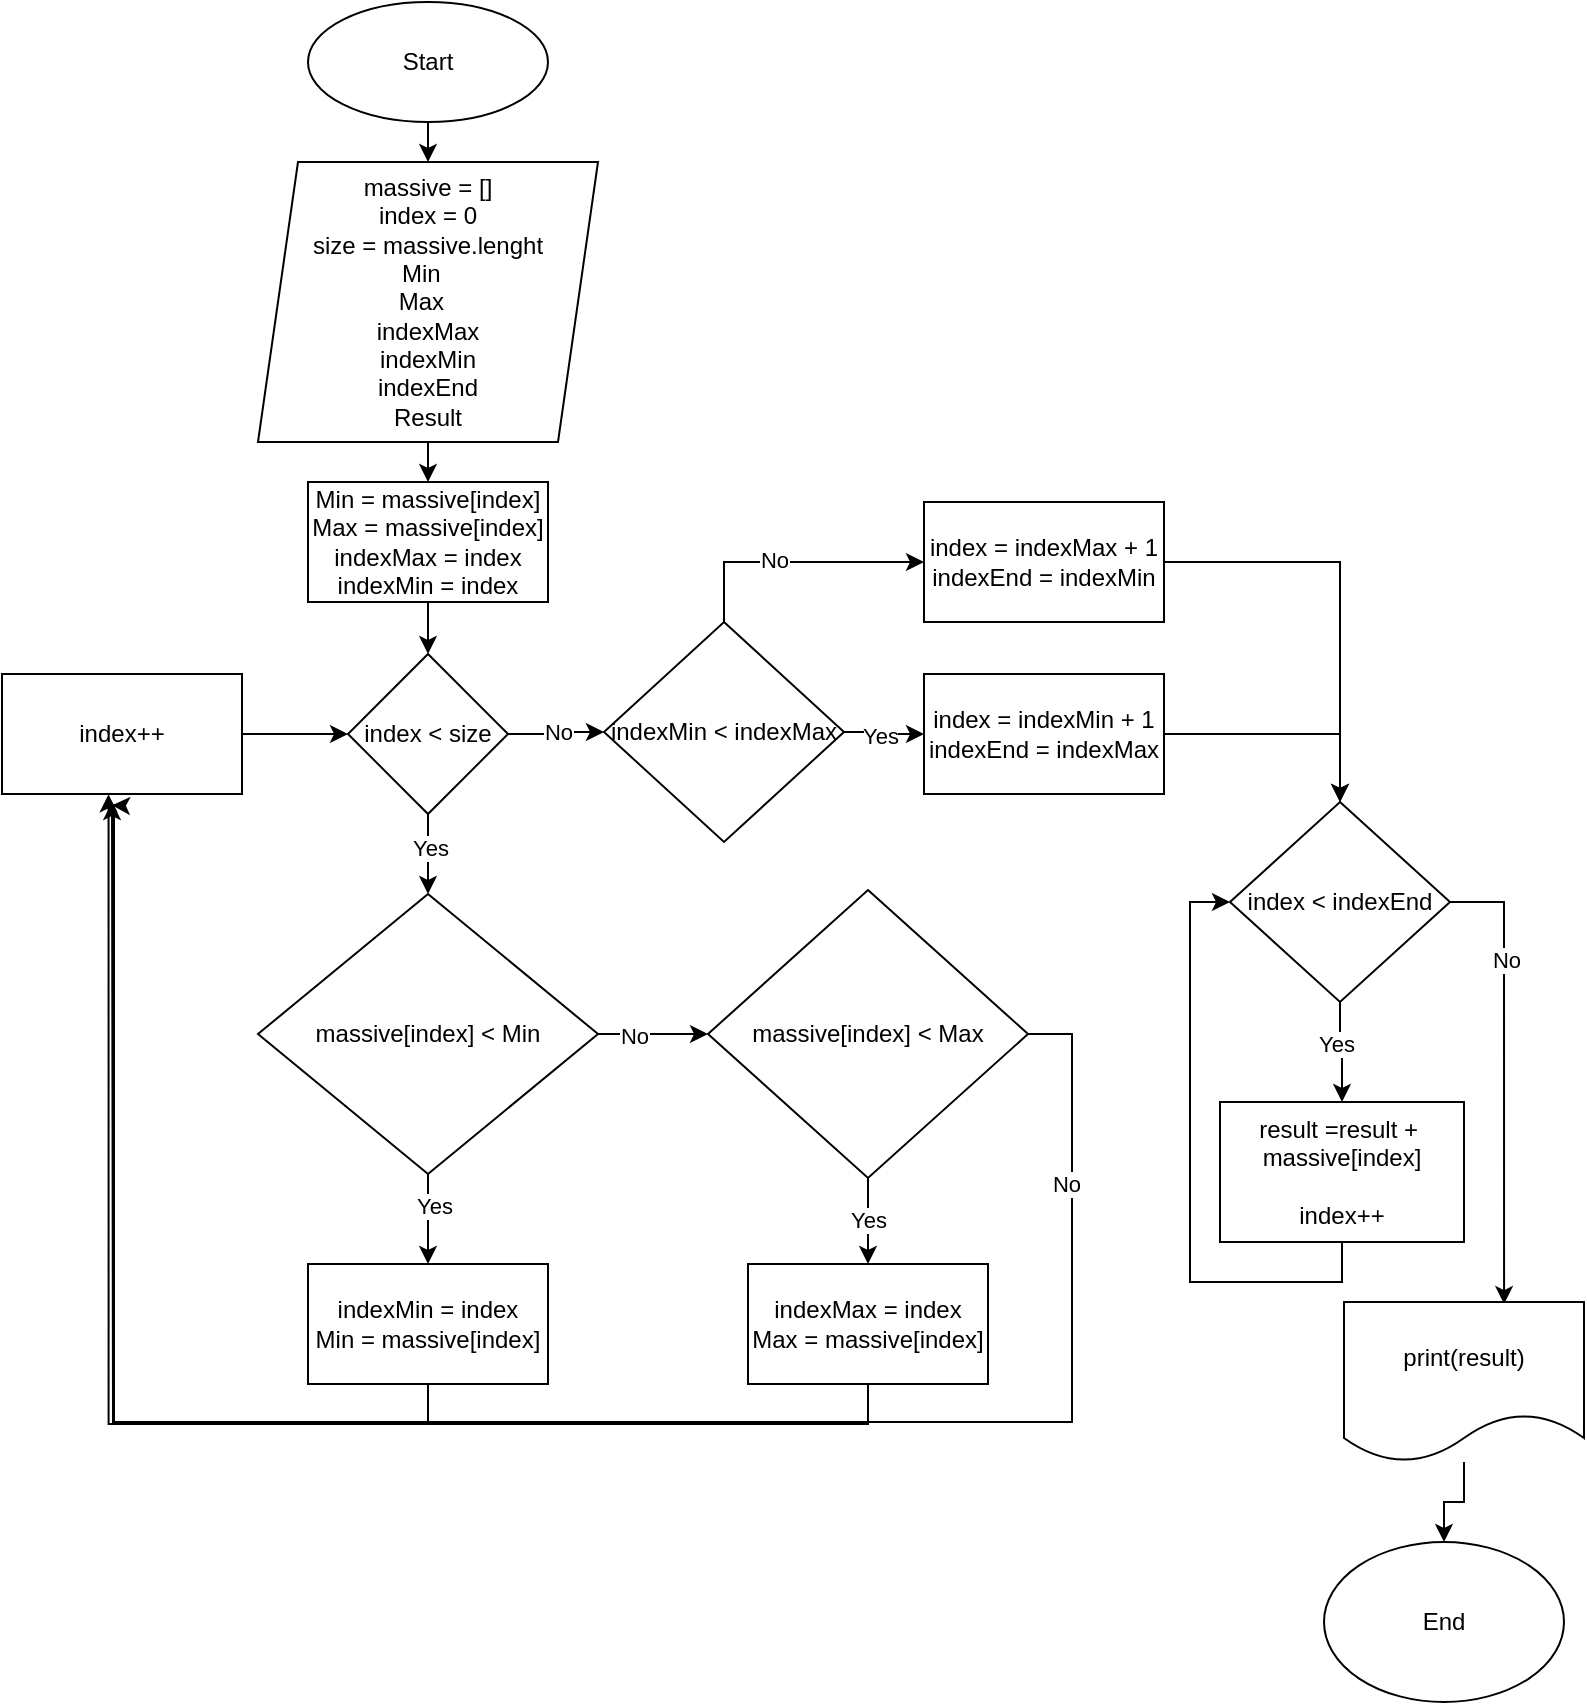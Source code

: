 <mxfile version="21.7.4" type="github">
  <diagram name="Страница — 1" id="4jGealdHZUKZ3TgoFrle">
    <mxGraphModel dx="1386" dy="759" grid="1" gridSize="10" guides="1" tooltips="1" connect="1" arrows="1" fold="1" page="1" pageScale="1" pageWidth="827" pageHeight="1169" math="0" shadow="0">
      <root>
        <mxCell id="0" />
        <mxCell id="1" parent="0" />
        <mxCell id="MALh_kVeiFTgHuODArNd-29" style="edgeStyle=orthogonalEdgeStyle;rounded=0;orthogonalLoop=1;jettySize=auto;html=1;exitX=0.5;exitY=1;exitDx=0;exitDy=0;entryX=0.5;entryY=0;entryDx=0;entryDy=0;" edge="1" parent="1" source="MALh_kVeiFTgHuODArNd-1" target="MALh_kVeiFTgHuODArNd-2">
          <mxGeometry relative="1" as="geometry" />
        </mxCell>
        <mxCell id="MALh_kVeiFTgHuODArNd-1" value="Start" style="ellipse;whiteSpace=wrap;html=1;" vertex="1" parent="1">
          <mxGeometry x="182" y="20" width="120" height="60" as="geometry" />
        </mxCell>
        <mxCell id="MALh_kVeiFTgHuODArNd-17" style="edgeStyle=orthogonalEdgeStyle;rounded=0;orthogonalLoop=1;jettySize=auto;html=1;exitX=0.5;exitY=1;exitDx=0;exitDy=0;entryX=0.5;entryY=0;entryDx=0;entryDy=0;" edge="1" parent="1" source="MALh_kVeiFTgHuODArNd-2" target="MALh_kVeiFTgHuODArNd-16">
          <mxGeometry relative="1" as="geometry" />
        </mxCell>
        <mxCell id="MALh_kVeiFTgHuODArNd-2" value="massive = []&lt;br&gt;index = 0&lt;br&gt;size = massive.lenght&lt;br&gt;Min&amp;nbsp;&amp;nbsp;&lt;br&gt;Max&amp;nbsp;&amp;nbsp;&lt;br&gt;indexMax&lt;br&gt;indexMin&lt;br&gt;indexEnd&lt;br&gt;Result" style="shape=parallelogram;perimeter=parallelogramPerimeter;whiteSpace=wrap;html=1;fixedSize=1;" vertex="1" parent="1">
          <mxGeometry x="157" y="100" width="170" height="140" as="geometry" />
        </mxCell>
        <mxCell id="MALh_kVeiFTgHuODArNd-6" style="edgeStyle=orthogonalEdgeStyle;rounded=0;orthogonalLoop=1;jettySize=auto;html=1;exitX=0.5;exitY=1;exitDx=0;exitDy=0;entryX=0.5;entryY=0;entryDx=0;entryDy=0;" edge="1" parent="1" source="MALh_kVeiFTgHuODArNd-3" target="MALh_kVeiFTgHuODArNd-4">
          <mxGeometry relative="1" as="geometry" />
        </mxCell>
        <mxCell id="MALh_kVeiFTgHuODArNd-7" value="Yes" style="edgeLabel;html=1;align=center;verticalAlign=middle;resizable=0;points=[];" vertex="1" connectable="0" parent="MALh_kVeiFTgHuODArNd-6">
          <mxGeometry x="-0.15" y="1" relative="1" as="geometry">
            <mxPoint as="offset" />
          </mxGeometry>
        </mxCell>
        <mxCell id="MALh_kVeiFTgHuODArNd-10" style="edgeStyle=orthogonalEdgeStyle;rounded=0;orthogonalLoop=1;jettySize=auto;html=1;exitX=1;exitY=0.5;exitDx=0;exitDy=0;entryX=0;entryY=0.5;entryDx=0;entryDy=0;" edge="1" parent="1" source="MALh_kVeiFTgHuODArNd-3" target="MALh_kVeiFTgHuODArNd-36">
          <mxGeometry relative="1" as="geometry">
            <mxPoint x="324" y="387.04" as="targetPoint" />
          </mxGeometry>
        </mxCell>
        <mxCell id="MALh_kVeiFTgHuODArNd-11" value="No" style="edgeLabel;html=1;align=center;verticalAlign=middle;resizable=0;points=[];" vertex="1" connectable="0" parent="MALh_kVeiFTgHuODArNd-10">
          <mxGeometry x="0.051" relative="1" as="geometry">
            <mxPoint as="offset" />
          </mxGeometry>
        </mxCell>
        <mxCell id="MALh_kVeiFTgHuODArNd-3" value="index &amp;lt; size" style="rhombus;whiteSpace=wrap;html=1;" vertex="1" parent="1">
          <mxGeometry x="202" y="346" width="80" height="80" as="geometry" />
        </mxCell>
        <mxCell id="MALh_kVeiFTgHuODArNd-14" style="edgeStyle=orthogonalEdgeStyle;rounded=0;orthogonalLoop=1;jettySize=auto;html=1;exitX=0.5;exitY=1;exitDx=0;exitDy=0;entryX=0.5;entryY=0;entryDx=0;entryDy=0;" edge="1" parent="1" source="MALh_kVeiFTgHuODArNd-4" target="MALh_kVeiFTgHuODArNd-8">
          <mxGeometry relative="1" as="geometry" />
        </mxCell>
        <mxCell id="MALh_kVeiFTgHuODArNd-15" value="Yes" style="edgeLabel;html=1;align=center;verticalAlign=middle;resizable=0;points=[];" vertex="1" connectable="0" parent="MALh_kVeiFTgHuODArNd-14">
          <mxGeometry x="-0.289" y="3" relative="1" as="geometry">
            <mxPoint as="offset" />
          </mxGeometry>
        </mxCell>
        <mxCell id="MALh_kVeiFTgHuODArNd-20" style="edgeStyle=orthogonalEdgeStyle;rounded=0;orthogonalLoop=1;jettySize=auto;html=1;exitX=1;exitY=0.5;exitDx=0;exitDy=0;entryX=0;entryY=0.5;entryDx=0;entryDy=0;" edge="1" parent="1" source="MALh_kVeiFTgHuODArNd-4" target="MALh_kVeiFTgHuODArNd-19">
          <mxGeometry relative="1" as="geometry" />
        </mxCell>
        <mxCell id="MALh_kVeiFTgHuODArNd-21" value="No" style="edgeLabel;html=1;align=center;verticalAlign=middle;resizable=0;points=[];" vertex="1" connectable="0" parent="MALh_kVeiFTgHuODArNd-20">
          <mxGeometry x="-0.345" y="-1" relative="1" as="geometry">
            <mxPoint as="offset" />
          </mxGeometry>
        </mxCell>
        <mxCell id="MALh_kVeiFTgHuODArNd-4" value="massive[index] &amp;lt; Min" style="rhombus;whiteSpace=wrap;html=1;" vertex="1" parent="1">
          <mxGeometry x="157" y="466" width="170" height="140" as="geometry" />
        </mxCell>
        <mxCell id="MALh_kVeiFTgHuODArNd-32" style="edgeStyle=orthogonalEdgeStyle;rounded=0;orthogonalLoop=1;jettySize=auto;html=1;exitX=0.5;exitY=1;exitDx=0;exitDy=0;entryX=0.444;entryY=1.003;entryDx=0;entryDy=0;entryPerimeter=0;" edge="1" parent="1" source="MALh_kVeiFTgHuODArNd-8" target="MALh_kVeiFTgHuODArNd-25">
          <mxGeometry relative="1" as="geometry" />
        </mxCell>
        <mxCell id="MALh_kVeiFTgHuODArNd-8" value="indexMin = index&lt;br&gt;Min = massive[index]" style="rounded=0;whiteSpace=wrap;html=1;" vertex="1" parent="1">
          <mxGeometry x="182" y="651" width="120" height="60" as="geometry" />
        </mxCell>
        <mxCell id="MALh_kVeiFTgHuODArNd-18" style="edgeStyle=orthogonalEdgeStyle;rounded=0;orthogonalLoop=1;jettySize=auto;html=1;exitX=0.5;exitY=1;exitDx=0;exitDy=0;entryX=0.5;entryY=0;entryDx=0;entryDy=0;" edge="1" parent="1" source="MALh_kVeiFTgHuODArNd-16" target="MALh_kVeiFTgHuODArNd-3">
          <mxGeometry relative="1" as="geometry" />
        </mxCell>
        <mxCell id="MALh_kVeiFTgHuODArNd-16" value="Min = massive[index]&lt;br&gt;Max = massive[index]&lt;br&gt;indexMax = index&lt;br style=&quot;border-color: var(--border-color);&quot;&gt;indexMin = index" style="rounded=0;whiteSpace=wrap;html=1;" vertex="1" parent="1">
          <mxGeometry x="182" y="260" width="120" height="60" as="geometry" />
        </mxCell>
        <mxCell id="MALh_kVeiFTgHuODArNd-23" style="edgeStyle=orthogonalEdgeStyle;rounded=0;orthogonalLoop=1;jettySize=auto;html=1;exitX=0.5;exitY=1;exitDx=0;exitDy=0;entryX=0.5;entryY=0;entryDx=0;entryDy=0;" edge="1" parent="1" source="MALh_kVeiFTgHuODArNd-19" target="MALh_kVeiFTgHuODArNd-22">
          <mxGeometry relative="1" as="geometry" />
        </mxCell>
        <mxCell id="MALh_kVeiFTgHuODArNd-24" value="Yes" style="edgeLabel;html=1;align=center;verticalAlign=middle;resizable=0;points=[];" vertex="1" connectable="0" parent="MALh_kVeiFTgHuODArNd-23">
          <mxGeometry x="-0.023" relative="1" as="geometry">
            <mxPoint as="offset" />
          </mxGeometry>
        </mxCell>
        <mxCell id="MALh_kVeiFTgHuODArNd-34" style="edgeStyle=orthogonalEdgeStyle;rounded=0;orthogonalLoop=1;jettySize=auto;html=1;exitX=1;exitY=0.5;exitDx=0;exitDy=0;" edge="1" parent="1" source="MALh_kVeiFTgHuODArNd-19">
          <mxGeometry relative="1" as="geometry">
            <mxPoint x="84" y="421.667" as="targetPoint" />
            <Array as="points">
              <mxPoint x="564" y="536" />
              <mxPoint x="564" y="730" />
              <mxPoint x="85" y="730" />
              <mxPoint x="85" y="422" />
            </Array>
          </mxGeometry>
        </mxCell>
        <mxCell id="MALh_kVeiFTgHuODArNd-35" value="No" style="edgeLabel;html=1;align=center;verticalAlign=middle;resizable=0;points=[];" vertex="1" connectable="0" parent="MALh_kVeiFTgHuODArNd-34">
          <mxGeometry x="-0.808" y="-3" relative="1" as="geometry">
            <mxPoint as="offset" />
          </mxGeometry>
        </mxCell>
        <mxCell id="MALh_kVeiFTgHuODArNd-19" value="massive[index] &amp;lt; Max" style="rhombus;whiteSpace=wrap;html=1;" vertex="1" parent="1">
          <mxGeometry x="382" y="464" width="160" height="144" as="geometry" />
        </mxCell>
        <mxCell id="MALh_kVeiFTgHuODArNd-33" style="edgeStyle=orthogonalEdgeStyle;rounded=0;orthogonalLoop=1;jettySize=auto;html=1;exitX=0.5;exitY=1;exitDx=0;exitDy=0;" edge="1" parent="1" source="MALh_kVeiFTgHuODArNd-22">
          <mxGeometry relative="1" as="geometry">
            <mxPoint x="84" y="420" as="targetPoint" />
          </mxGeometry>
        </mxCell>
        <mxCell id="MALh_kVeiFTgHuODArNd-22" value="indexMax = index&lt;br style=&quot;border-color: var(--border-color);&quot;&gt;Max = massive[index]" style="rounded=0;whiteSpace=wrap;html=1;" vertex="1" parent="1">
          <mxGeometry x="402" y="651" width="120" height="60" as="geometry" />
        </mxCell>
        <mxCell id="MALh_kVeiFTgHuODArNd-28" style="edgeStyle=orthogonalEdgeStyle;rounded=0;orthogonalLoop=1;jettySize=auto;html=1;exitX=1;exitY=0.5;exitDx=0;exitDy=0;entryX=0;entryY=0.5;entryDx=0;entryDy=0;" edge="1" parent="1" source="MALh_kVeiFTgHuODArNd-25" target="MALh_kVeiFTgHuODArNd-3">
          <mxGeometry relative="1" as="geometry" />
        </mxCell>
        <mxCell id="MALh_kVeiFTgHuODArNd-25" value="index++" style="rounded=0;whiteSpace=wrap;html=1;" vertex="1" parent="1">
          <mxGeometry x="29" y="356" width="120" height="60" as="geometry" />
        </mxCell>
        <mxCell id="MALh_kVeiFTgHuODArNd-41" style="edgeStyle=orthogonalEdgeStyle;rounded=0;orthogonalLoop=1;jettySize=auto;html=1;exitX=1;exitY=0.5;exitDx=0;exitDy=0;entryX=0;entryY=0.5;entryDx=0;entryDy=0;" edge="1" parent="1" source="MALh_kVeiFTgHuODArNd-36" target="MALh_kVeiFTgHuODArNd-40">
          <mxGeometry relative="1" as="geometry" />
        </mxCell>
        <mxCell id="MALh_kVeiFTgHuODArNd-42" value="Yes" style="edgeLabel;html=1;align=center;verticalAlign=middle;resizable=0;points=[];" vertex="1" connectable="0" parent="MALh_kVeiFTgHuODArNd-41">
          <mxGeometry x="-0.122" y="-2" relative="1" as="geometry">
            <mxPoint as="offset" />
          </mxGeometry>
        </mxCell>
        <mxCell id="MALh_kVeiFTgHuODArNd-44" style="edgeStyle=orthogonalEdgeStyle;rounded=0;orthogonalLoop=1;jettySize=auto;html=1;exitX=0.5;exitY=0;exitDx=0;exitDy=0;entryX=0;entryY=0.5;entryDx=0;entryDy=0;" edge="1" parent="1" source="MALh_kVeiFTgHuODArNd-36" target="MALh_kVeiFTgHuODArNd-43">
          <mxGeometry relative="1" as="geometry" />
        </mxCell>
        <mxCell id="MALh_kVeiFTgHuODArNd-45" value="No" style="edgeLabel;html=1;align=center;verticalAlign=middle;resizable=0;points=[];" vertex="1" connectable="0" parent="MALh_kVeiFTgHuODArNd-44">
          <mxGeometry x="-0.154" y="1" relative="1" as="geometry">
            <mxPoint as="offset" />
          </mxGeometry>
        </mxCell>
        <mxCell id="MALh_kVeiFTgHuODArNd-36" value="indexMin &amp;lt; indexMax" style="rhombus;whiteSpace=wrap;html=1;" vertex="1" parent="1">
          <mxGeometry x="330" y="330" width="120" height="110" as="geometry" />
        </mxCell>
        <mxCell id="MALh_kVeiFTgHuODArNd-48" style="edgeStyle=orthogonalEdgeStyle;rounded=0;orthogonalLoop=1;jettySize=auto;html=1;exitX=1;exitY=0.5;exitDx=0;exitDy=0;entryX=0.5;entryY=0;entryDx=0;entryDy=0;" edge="1" parent="1" source="MALh_kVeiFTgHuODArNd-40" target="MALh_kVeiFTgHuODArNd-46">
          <mxGeometry relative="1" as="geometry" />
        </mxCell>
        <mxCell id="MALh_kVeiFTgHuODArNd-40" value="index = indexMin + 1&lt;br&gt;indexEnd = indexMax" style="rounded=0;whiteSpace=wrap;html=1;" vertex="1" parent="1">
          <mxGeometry x="490" y="356" width="120" height="60" as="geometry" />
        </mxCell>
        <mxCell id="MALh_kVeiFTgHuODArNd-47" style="edgeStyle=orthogonalEdgeStyle;rounded=0;orthogonalLoop=1;jettySize=auto;html=1;exitX=1;exitY=0.5;exitDx=0;exitDy=0;entryX=0.5;entryY=0;entryDx=0;entryDy=0;" edge="1" parent="1" source="MALh_kVeiFTgHuODArNd-43" target="MALh_kVeiFTgHuODArNd-46">
          <mxGeometry relative="1" as="geometry" />
        </mxCell>
        <mxCell id="MALh_kVeiFTgHuODArNd-43" value="index = indexMax + 1&lt;br&gt;indexEnd = indexMin" style="rounded=0;whiteSpace=wrap;html=1;" vertex="1" parent="1">
          <mxGeometry x="490" y="270" width="120" height="60" as="geometry" />
        </mxCell>
        <mxCell id="MALh_kVeiFTgHuODArNd-50" style="edgeStyle=orthogonalEdgeStyle;rounded=0;orthogonalLoop=1;jettySize=auto;html=1;exitX=0.5;exitY=1;exitDx=0;exitDy=0;entryX=0.5;entryY=0;entryDx=0;entryDy=0;" edge="1" parent="1" source="MALh_kVeiFTgHuODArNd-46" target="MALh_kVeiFTgHuODArNd-49">
          <mxGeometry relative="1" as="geometry" />
        </mxCell>
        <mxCell id="MALh_kVeiFTgHuODArNd-51" value="Yes" style="edgeLabel;html=1;align=center;verticalAlign=middle;resizable=0;points=[];" vertex="1" connectable="0" parent="MALh_kVeiFTgHuODArNd-50">
          <mxGeometry x="-0.2" y="-2" relative="1" as="geometry">
            <mxPoint as="offset" />
          </mxGeometry>
        </mxCell>
        <mxCell id="MALh_kVeiFTgHuODArNd-55" style="edgeStyle=orthogonalEdgeStyle;rounded=0;orthogonalLoop=1;jettySize=auto;html=1;exitX=1;exitY=0.5;exitDx=0;exitDy=0;entryX=0.667;entryY=0.013;entryDx=0;entryDy=0;entryPerimeter=0;" edge="1" parent="1" source="MALh_kVeiFTgHuODArNd-46" target="MALh_kVeiFTgHuODArNd-54">
          <mxGeometry relative="1" as="geometry" />
        </mxCell>
        <mxCell id="MALh_kVeiFTgHuODArNd-56" value="No" style="edgeLabel;html=1;align=center;verticalAlign=middle;resizable=0;points=[];" vertex="1" connectable="0" parent="MALh_kVeiFTgHuODArNd-55">
          <mxGeometry x="-0.513" y="1" relative="1" as="geometry">
            <mxPoint as="offset" />
          </mxGeometry>
        </mxCell>
        <mxCell id="MALh_kVeiFTgHuODArNd-46" value="index &amp;lt; indexEnd" style="rhombus;whiteSpace=wrap;html=1;" vertex="1" parent="1">
          <mxGeometry x="643" y="420" width="110" height="100" as="geometry" />
        </mxCell>
        <mxCell id="MALh_kVeiFTgHuODArNd-53" style="edgeStyle=orthogonalEdgeStyle;rounded=0;orthogonalLoop=1;jettySize=auto;html=1;exitX=0.5;exitY=1;exitDx=0;exitDy=0;entryX=0;entryY=0.5;entryDx=0;entryDy=0;" edge="1" parent="1" source="MALh_kVeiFTgHuODArNd-49" target="MALh_kVeiFTgHuODArNd-46">
          <mxGeometry relative="1" as="geometry" />
        </mxCell>
        <mxCell id="MALh_kVeiFTgHuODArNd-49" value="result =result +&amp;nbsp; massive[index]&lt;br&gt;&lt;br&gt;index++" style="rounded=0;whiteSpace=wrap;html=1;" vertex="1" parent="1">
          <mxGeometry x="638" y="570" width="122" height="70" as="geometry" />
        </mxCell>
        <mxCell id="MALh_kVeiFTgHuODArNd-58" value="" style="edgeStyle=orthogonalEdgeStyle;rounded=0;orthogonalLoop=1;jettySize=auto;html=1;" edge="1" parent="1" source="MALh_kVeiFTgHuODArNd-54" target="MALh_kVeiFTgHuODArNd-57">
          <mxGeometry relative="1" as="geometry" />
        </mxCell>
        <mxCell id="MALh_kVeiFTgHuODArNd-54" value="print(result)" style="shape=document;whiteSpace=wrap;html=1;boundedLbl=1;" vertex="1" parent="1">
          <mxGeometry x="700" y="670" width="120" height="80" as="geometry" />
        </mxCell>
        <mxCell id="MALh_kVeiFTgHuODArNd-57" value="End" style="ellipse;whiteSpace=wrap;html=1;" vertex="1" parent="1">
          <mxGeometry x="690" y="790" width="120" height="80" as="geometry" />
        </mxCell>
      </root>
    </mxGraphModel>
  </diagram>
</mxfile>
